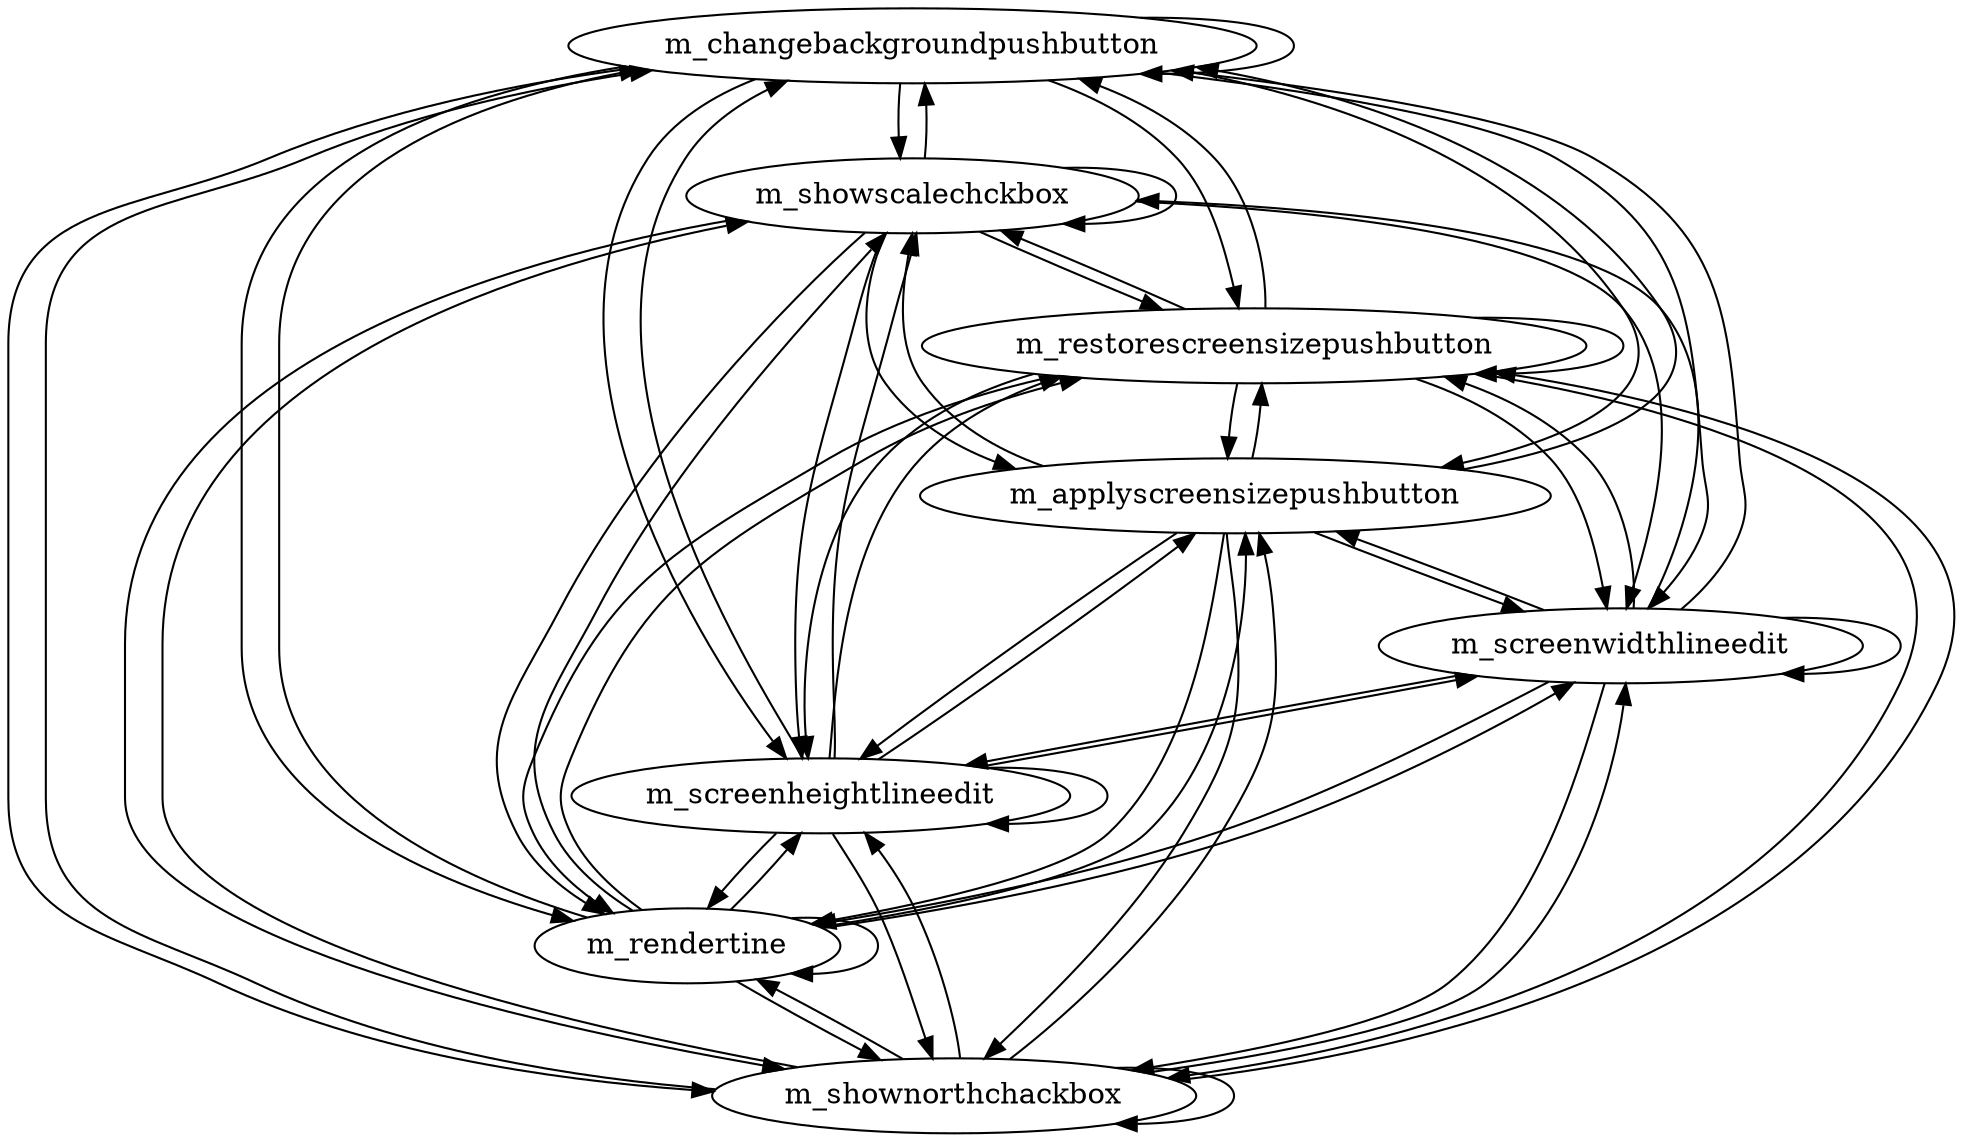 strict digraph G {
  m_changebackgroundpushbutton [ label="m_changebackgroundpushbutton" ];
  m_showscalechckbox [ label="m_showscalechckbox" ];
  m_shownorthchackbox [ label="m_shownorthchackbox" ];
  m_rendertine [ label="m_rendertine" ];
  m_screenheightlineedit [ label="m_screenheightlineedit" ];
  m_screenwidthlineedit [ label="m_screenwidthlineedit" ];
  m_applyscreensizepushbutton [ label="m_applyscreensizepushbutton" ];
  m_restorescreensizepushbutton [ label="m_restorescreensizepushbutton" ];
  m_changebackgroundpushbutton -> m_changebackgroundpushbutton;
  m_changebackgroundpushbutton -> m_showscalechckbox;
  m_changebackgroundpushbutton -> m_shownorthchackbox;
  m_changebackgroundpushbutton -> m_rendertine;
  m_changebackgroundpushbutton -> m_screenheightlineedit;
  m_changebackgroundpushbutton -> m_screenwidthlineedit;
  m_changebackgroundpushbutton -> m_applyscreensizepushbutton;
  m_changebackgroundpushbutton -> m_restorescreensizepushbutton;
  m_showscalechckbox -> m_changebackgroundpushbutton;
  m_showscalechckbox -> m_showscalechckbox;
  m_showscalechckbox -> m_shownorthchackbox;
  m_showscalechckbox -> m_rendertine;
  m_showscalechckbox -> m_screenheightlineedit;
  m_showscalechckbox -> m_screenwidthlineedit;
  m_showscalechckbox -> m_applyscreensizepushbutton;
  m_showscalechckbox -> m_restorescreensizepushbutton;
  m_shownorthchackbox -> m_changebackgroundpushbutton;
  m_shownorthchackbox -> m_showscalechckbox;
  m_shownorthchackbox -> m_shownorthchackbox;
  m_shownorthchackbox -> m_rendertine;
  m_shownorthchackbox -> m_screenheightlineedit;
  m_shownorthchackbox -> m_screenwidthlineedit;
  m_shownorthchackbox -> m_applyscreensizepushbutton;
  m_shownorthchackbox -> m_restorescreensizepushbutton;
  m_rendertine -> m_changebackgroundpushbutton;
  m_rendertine -> m_showscalechckbox;
  m_rendertine -> m_shownorthchackbox;
  m_rendertine -> m_rendertine;
  m_rendertine -> m_screenheightlineedit;
  m_rendertine -> m_screenwidthlineedit;
  m_rendertine -> m_applyscreensizepushbutton;
  m_rendertine -> m_restorescreensizepushbutton;
  m_screenheightlineedit -> m_changebackgroundpushbutton;
  m_screenheightlineedit -> m_showscalechckbox;
  m_screenheightlineedit -> m_shownorthchackbox;
  m_screenheightlineedit -> m_rendertine;
  m_screenheightlineedit -> m_screenheightlineedit;
  m_screenheightlineedit -> m_screenwidthlineedit;
  m_screenheightlineedit -> m_applyscreensizepushbutton;
  m_screenheightlineedit -> m_restorescreensizepushbutton;
  m_screenwidthlineedit -> m_changebackgroundpushbutton;
  m_screenwidthlineedit -> m_showscalechckbox;
  m_screenwidthlineedit -> m_shownorthchackbox;
  m_screenwidthlineedit -> m_rendertine;
  m_screenwidthlineedit -> m_screenheightlineedit;
  m_screenwidthlineedit -> m_screenwidthlineedit;
  m_screenwidthlineedit -> m_applyscreensizepushbutton;
  m_screenwidthlineedit -> m_restorescreensizepushbutton;
  m_restorescreensizepushbutton -> m_changebackgroundpushbutton;
  m_restorescreensizepushbutton -> m_showscalechckbox;
  m_restorescreensizepushbutton -> m_shownorthchackbox;
  m_restorescreensizepushbutton -> m_rendertine;
  m_restorescreensizepushbutton -> m_screenheightlineedit;
  m_restorescreensizepushbutton -> m_screenwidthlineedit;
  m_restorescreensizepushbutton -> m_applyscreensizepushbutton;
  m_restorescreensizepushbutton -> m_restorescreensizepushbutton;
  m_applyscreensizepushbutton -> m_changebackgroundpushbutton;
  m_applyscreensizepushbutton -> m_showscalechckbox;
  m_applyscreensizepushbutton -> m_shownorthchackbox;
  m_applyscreensizepushbutton -> m_rendertine;
  m_applyscreensizepushbutton -> m_screenheightlineedit;
  m_applyscreensizepushbutton -> m_screenwidthlineedit;
  m_applyscreensizepushbutton -> m_restorescreensizepushbutton;
}
